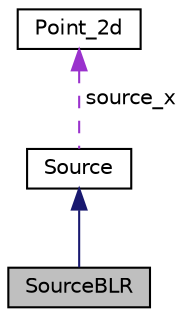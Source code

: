 digraph "SourceBLR"
{
 // LATEX_PDF_SIZE
  edge [fontname="Helvetica",fontsize="10",labelfontname="Helvetica",labelfontsize="10"];
  node [fontname="Helvetica",fontsize="10",shape=record];
  Node5 [label="SourceBLR",height=0.2,width=0.4,color="black", fillcolor="grey75", style="filled", fontcolor="black",tooltip="Base class for all sources representing the Broad Line Region (BLR) of a AGN/QSO."];
  Node6 -> Node5 [dir="back",color="midnightblue",fontsize="10",style="solid",fontname="Helvetica"];
  Node6 [label="Source",height=0.2,width=0.4,color="black", fillcolor="white", style="filled",URL="$class_source.html",tooltip="Base class for all sources."];
  Node7 -> Node6 [dir="back",color="darkorchid3",fontsize="10",style="dashed",label=" source_x" ,fontname="Helvetica"];
  Node7 [label="Point_2d",height=0.2,width=0.4,color="black", fillcolor="white", style="filled",URL="$struct_point__2d.html",tooltip="Class for representing points or vectors in 2 dimensions. Not that the dereferencing operator is over..."];
}
